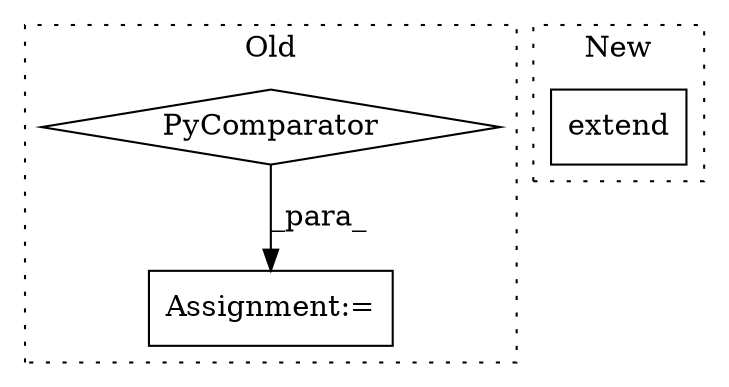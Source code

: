 digraph G {
subgraph cluster0 {
1 [label="PyComparator" a="113" s="1431" l="37" shape="diamond"];
3 [label="Assignment:=" a="7" s="1315" l="14" shape="box"];
label = "Old";
style="dotted";
}
subgraph cluster1 {
2 [label="extend" a="32" s="1575,1631" l="7,1" shape="box"];
label = "New";
style="dotted";
}
1 -> 3 [label="_para_"];
}
